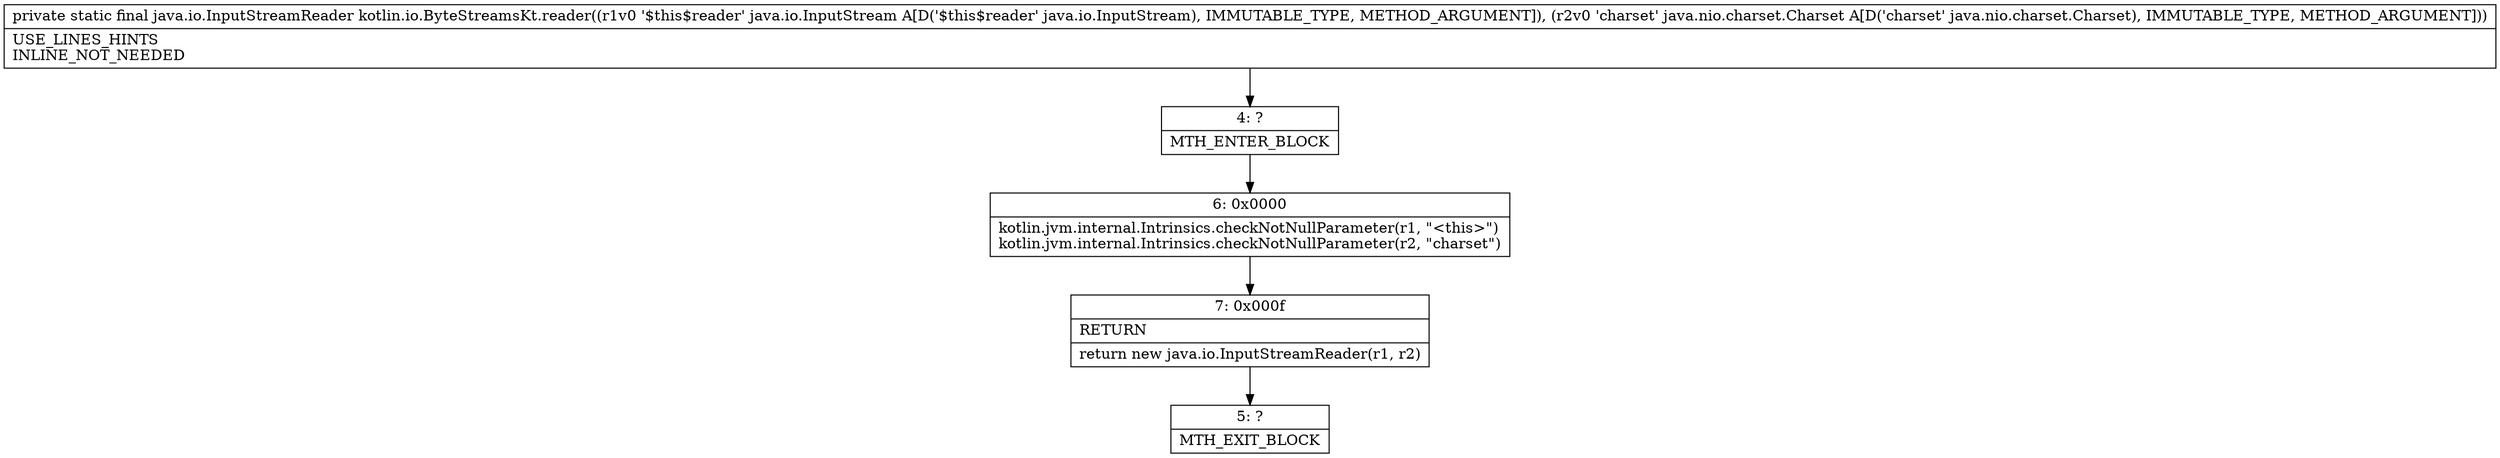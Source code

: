 digraph "CFG forkotlin.io.ByteStreamsKt.reader(Ljava\/io\/InputStream;Ljava\/nio\/charset\/Charset;)Ljava\/io\/InputStreamReader;" {
Node_4 [shape=record,label="{4\:\ ?|MTH_ENTER_BLOCK\l}"];
Node_6 [shape=record,label="{6\:\ 0x0000|kotlin.jvm.internal.Intrinsics.checkNotNullParameter(r1, \"\<this\>\")\lkotlin.jvm.internal.Intrinsics.checkNotNullParameter(r2, \"charset\")\l}"];
Node_7 [shape=record,label="{7\:\ 0x000f|RETURN\l|return new java.io.InputStreamReader(r1, r2)\l}"];
Node_5 [shape=record,label="{5\:\ ?|MTH_EXIT_BLOCK\l}"];
MethodNode[shape=record,label="{private static final java.io.InputStreamReader kotlin.io.ByteStreamsKt.reader((r1v0 '$this$reader' java.io.InputStream A[D('$this$reader' java.io.InputStream), IMMUTABLE_TYPE, METHOD_ARGUMENT]), (r2v0 'charset' java.nio.charset.Charset A[D('charset' java.nio.charset.Charset), IMMUTABLE_TYPE, METHOD_ARGUMENT]))  | USE_LINES_HINTS\lINLINE_NOT_NEEDED\l}"];
MethodNode -> Node_4;Node_4 -> Node_6;
Node_6 -> Node_7;
Node_7 -> Node_5;
}

